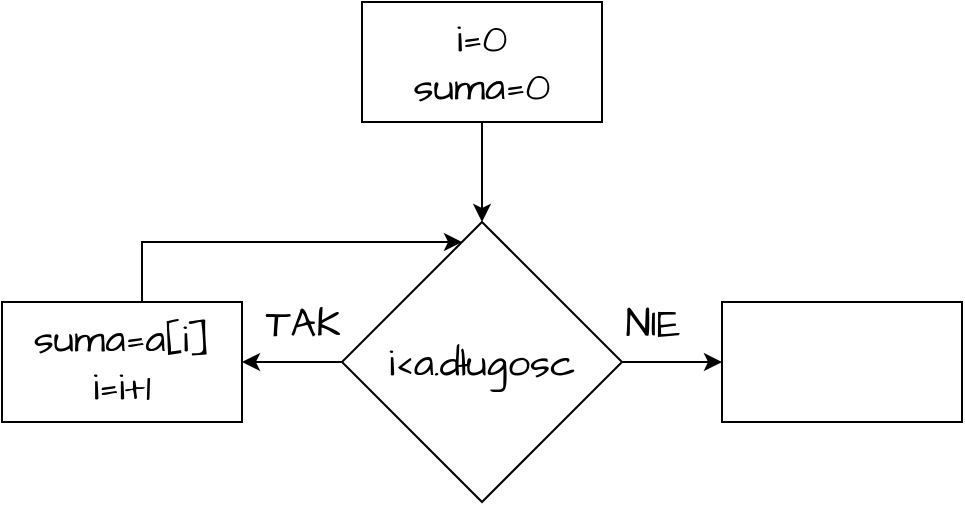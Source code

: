 <mxfile version="20.8.23" type="github">
  <diagram id="C5RBs43oDa-KdzZeNtuy" name="Page-1">
    <mxGraphModel dx="1434" dy="782" grid="1" gridSize="10" guides="1" tooltips="1" connect="1" arrows="1" fold="1" page="1" pageScale="1" pageWidth="827" pageHeight="1169" math="0" shadow="0">
      <root>
        <mxCell id="WIyWlLk6GJQsqaUBKTNV-0" />
        <mxCell id="WIyWlLk6GJQsqaUBKTNV-1" parent="WIyWlLk6GJQsqaUBKTNV-0" />
        <mxCell id="EOTj5rUVHryO4MB7q7_H-4" style="edgeStyle=orthogonalEdgeStyle;rounded=0;hachureGap=4;orthogonalLoop=1;jettySize=auto;html=1;entryX=0.5;entryY=0;entryDx=0;entryDy=0;fontFamily=Architects Daughter;fontSource=https%3A%2F%2Ffonts.googleapis.com%2Fcss%3Ffamily%3DArchitects%2BDaughter;fontSize=16;labelBackgroundColor=none;fontColor=default;" edge="1" parent="WIyWlLk6GJQsqaUBKTNV-1" source="EOTj5rUVHryO4MB7q7_H-2" target="EOTj5rUVHryO4MB7q7_H-3">
          <mxGeometry relative="1" as="geometry" />
        </mxCell>
        <mxCell id="EOTj5rUVHryO4MB7q7_H-2" value="&lt;div&gt;i=0&lt;/div&gt;suma=0" style="rounded=0;whiteSpace=wrap;html=1;hachureGap=4;fontFamily=Architects Daughter;fontSource=https%3A%2F%2Ffonts.googleapis.com%2Fcss%3Ffamily%3DArchitects%2BDaughter;fontSize=20;labelBackgroundColor=none;" vertex="1" parent="WIyWlLk6GJQsqaUBKTNV-1">
          <mxGeometry x="340" y="40" width="120" height="60" as="geometry" />
        </mxCell>
        <mxCell id="EOTj5rUVHryO4MB7q7_H-5" style="edgeStyle=orthogonalEdgeStyle;rounded=0;hachureGap=4;orthogonalLoop=1;jettySize=auto;html=1;fontFamily=Architects Daughter;fontSource=https%3A%2F%2Ffonts.googleapis.com%2Fcss%3Ffamily%3DArchitects%2BDaughter;fontSize=16;entryX=1;entryY=0.5;entryDx=0;entryDy=0;labelBackgroundColor=none;fontColor=default;" edge="1" parent="WIyWlLk6GJQsqaUBKTNV-1" source="EOTj5rUVHryO4MB7q7_H-3" target="EOTj5rUVHryO4MB7q7_H-6">
          <mxGeometry relative="1" as="geometry">
            <mxPoint x="290" y="210" as="targetPoint" />
          </mxGeometry>
        </mxCell>
        <mxCell id="EOTj5rUVHryO4MB7q7_H-9" style="edgeStyle=orthogonalEdgeStyle;rounded=0;hachureGap=4;orthogonalLoop=1;jettySize=auto;html=1;exitX=1;exitY=0.5;exitDx=0;exitDy=0;entryX=0;entryY=0.5;entryDx=0;entryDy=0;fontFamily=Architects Daughter;fontSource=https%3A%2F%2Ffonts.googleapis.com%2Fcss%3Ffamily%3DArchitects%2BDaughter;fontSize=16;labelBackgroundColor=none;fontColor=default;" edge="1" parent="WIyWlLk6GJQsqaUBKTNV-1" source="EOTj5rUVHryO4MB7q7_H-3" target="EOTj5rUVHryO4MB7q7_H-8">
          <mxGeometry relative="1" as="geometry" />
        </mxCell>
        <mxCell id="EOTj5rUVHryO4MB7q7_H-3" value="&lt;div&gt;i&amp;lt;a.długosc&lt;/div&gt;" style="rhombus;whiteSpace=wrap;html=1;hachureGap=4;fontFamily=Architects Daughter;fontSource=https%3A%2F%2Ffonts.googleapis.com%2Fcss%3Ffamily%3DArchitects%2BDaughter;fontSize=20;labelBackgroundColor=none;" vertex="1" parent="WIyWlLk6GJQsqaUBKTNV-1">
          <mxGeometry x="330" y="150" width="140" height="140" as="geometry" />
        </mxCell>
        <mxCell id="EOTj5rUVHryO4MB7q7_H-7" style="edgeStyle=orthogonalEdgeStyle;rounded=0;hachureGap=4;orthogonalLoop=1;jettySize=auto;html=1;fontFamily=Architects Daughter;fontSource=https%3A%2F%2Ffonts.googleapis.com%2Fcss%3Ffamily%3DArchitects%2BDaughter;fontSize=16;labelBackgroundColor=none;fontColor=default;" edge="1" parent="WIyWlLk6GJQsqaUBKTNV-1" source="EOTj5rUVHryO4MB7q7_H-6" target="EOTj5rUVHryO4MB7q7_H-3">
          <mxGeometry relative="1" as="geometry">
            <mxPoint x="370" y="160" as="targetPoint" />
            <Array as="points">
              <mxPoint x="230" y="160" />
              <mxPoint x="400" y="160" />
            </Array>
          </mxGeometry>
        </mxCell>
        <mxCell id="EOTj5rUVHryO4MB7q7_H-6" value="suma=a[i]&lt;br&gt;&lt;div&gt;i=i+1&lt;/div&gt;" style="rounded=0;whiteSpace=wrap;html=1;hachureGap=4;fontFamily=Architects Daughter;fontSource=https%3A%2F%2Ffonts.googleapis.com%2Fcss%3Ffamily%3DArchitects%2BDaughter;fontSize=20;labelBackgroundColor=none;" vertex="1" parent="WIyWlLk6GJQsqaUBKTNV-1">
          <mxGeometry x="160" y="190" width="120" height="60" as="geometry" />
        </mxCell>
        <mxCell id="EOTj5rUVHryO4MB7q7_H-8" value="" style="rounded=0;whiteSpace=wrap;html=1;hachureGap=4;fontFamily=Architects Daughter;fontSource=https%3A%2F%2Ffonts.googleapis.com%2Fcss%3Ffamily%3DArchitects%2BDaughter;fontSize=20;labelBackgroundColor=none;" vertex="1" parent="WIyWlLk6GJQsqaUBKTNV-1">
          <mxGeometry x="520" y="190" width="120" height="60" as="geometry" />
        </mxCell>
        <mxCell id="EOTj5rUVHryO4MB7q7_H-10" value="TAK" style="text;html=1;align=center;verticalAlign=middle;resizable=0;points=[];autosize=1;strokeColor=none;fillColor=none;fontSize=20;fontFamily=Architects Daughter;labelBackgroundColor=none;" vertex="1" parent="WIyWlLk6GJQsqaUBKTNV-1">
          <mxGeometry x="280" y="180" width="60" height="40" as="geometry" />
        </mxCell>
        <mxCell id="EOTj5rUVHryO4MB7q7_H-11" value="NIE" style="text;html=1;align=center;verticalAlign=middle;resizable=0;points=[];autosize=1;strokeColor=none;fillColor=none;fontSize=20;fontFamily=Architects Daughter;labelBackgroundColor=none;" vertex="1" parent="WIyWlLk6GJQsqaUBKTNV-1">
          <mxGeometry x="460" y="180" width="50" height="40" as="geometry" />
        </mxCell>
      </root>
    </mxGraphModel>
  </diagram>
</mxfile>
